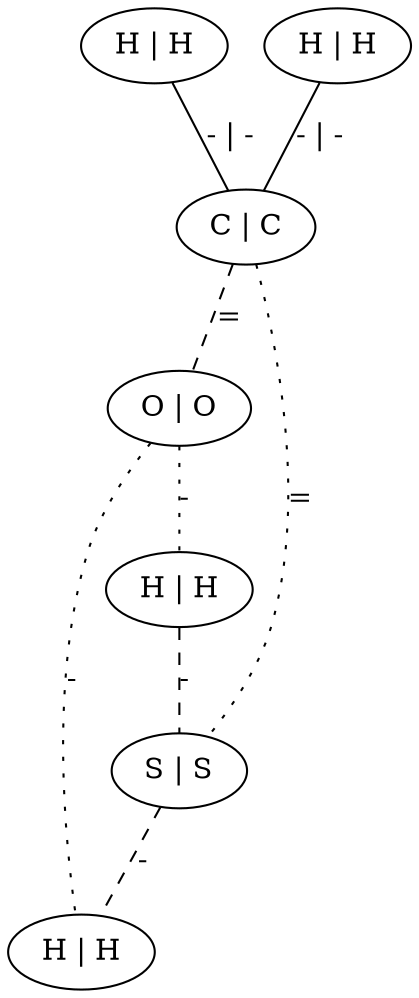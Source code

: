 graph G {
	0 [ label="H | H" ]
	1 [ label="H | H" ]
	2 [ label="C | C" ]
	3 [ label="O | O" ]
	4 [ label="H | H" ]
	5 [ label="S | S" ]
	6 [ label="H | H" ]
	0 -- 2 [ label="- | -" ]
	1 -- 2 [ label="- | -" ]
	2 -- 3 [ style=dashed label="=" ]
	2 -- 5 [ style=dotted label="=" ]
	3 -- 4 [ style=dotted label="-" ]
	3 -- 6 [ style=dotted label="-" ]
	4 -- 5 [ style=dashed label="-" ]
	5 -- 6 [ style=dashed label="-" ]
}

